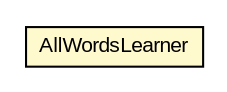 #!/usr/local/bin/dot
#
# Class diagram 
# Generated by UMLGraph version R5_6-24-gf6e263 (http://www.umlgraph.org/)
#

digraph G {
	edge [fontname="arial",fontsize=10,labelfontname="arial",labelfontsize=10];
	node [fontname="arial",fontsize=10,shape=plaintext];
	nodesep=0.25;
	ranksep=0.5;
	// edu.arizona.biosemantics.semanticmarkup.markupelement.description.ling.learn.lib.AllWordsLearner
	c33055 [label=<<table title="edu.arizona.biosemantics.semanticmarkup.markupelement.description.ling.learn.lib.AllWordsLearner" border="0" cellborder="1" cellspacing="0" cellpadding="2" port="p" bgcolor="lemonChiffon" href="./AllWordsLearner.html">
		<tr><td><table border="0" cellspacing="0" cellpadding="1">
<tr><td align="center" balign="center"> AllWordsLearner </td></tr>
		</table></td></tr>
		</table>>, URL="./AllWordsLearner.html", fontname="arial", fontcolor="black", fontsize=10.0];
}

